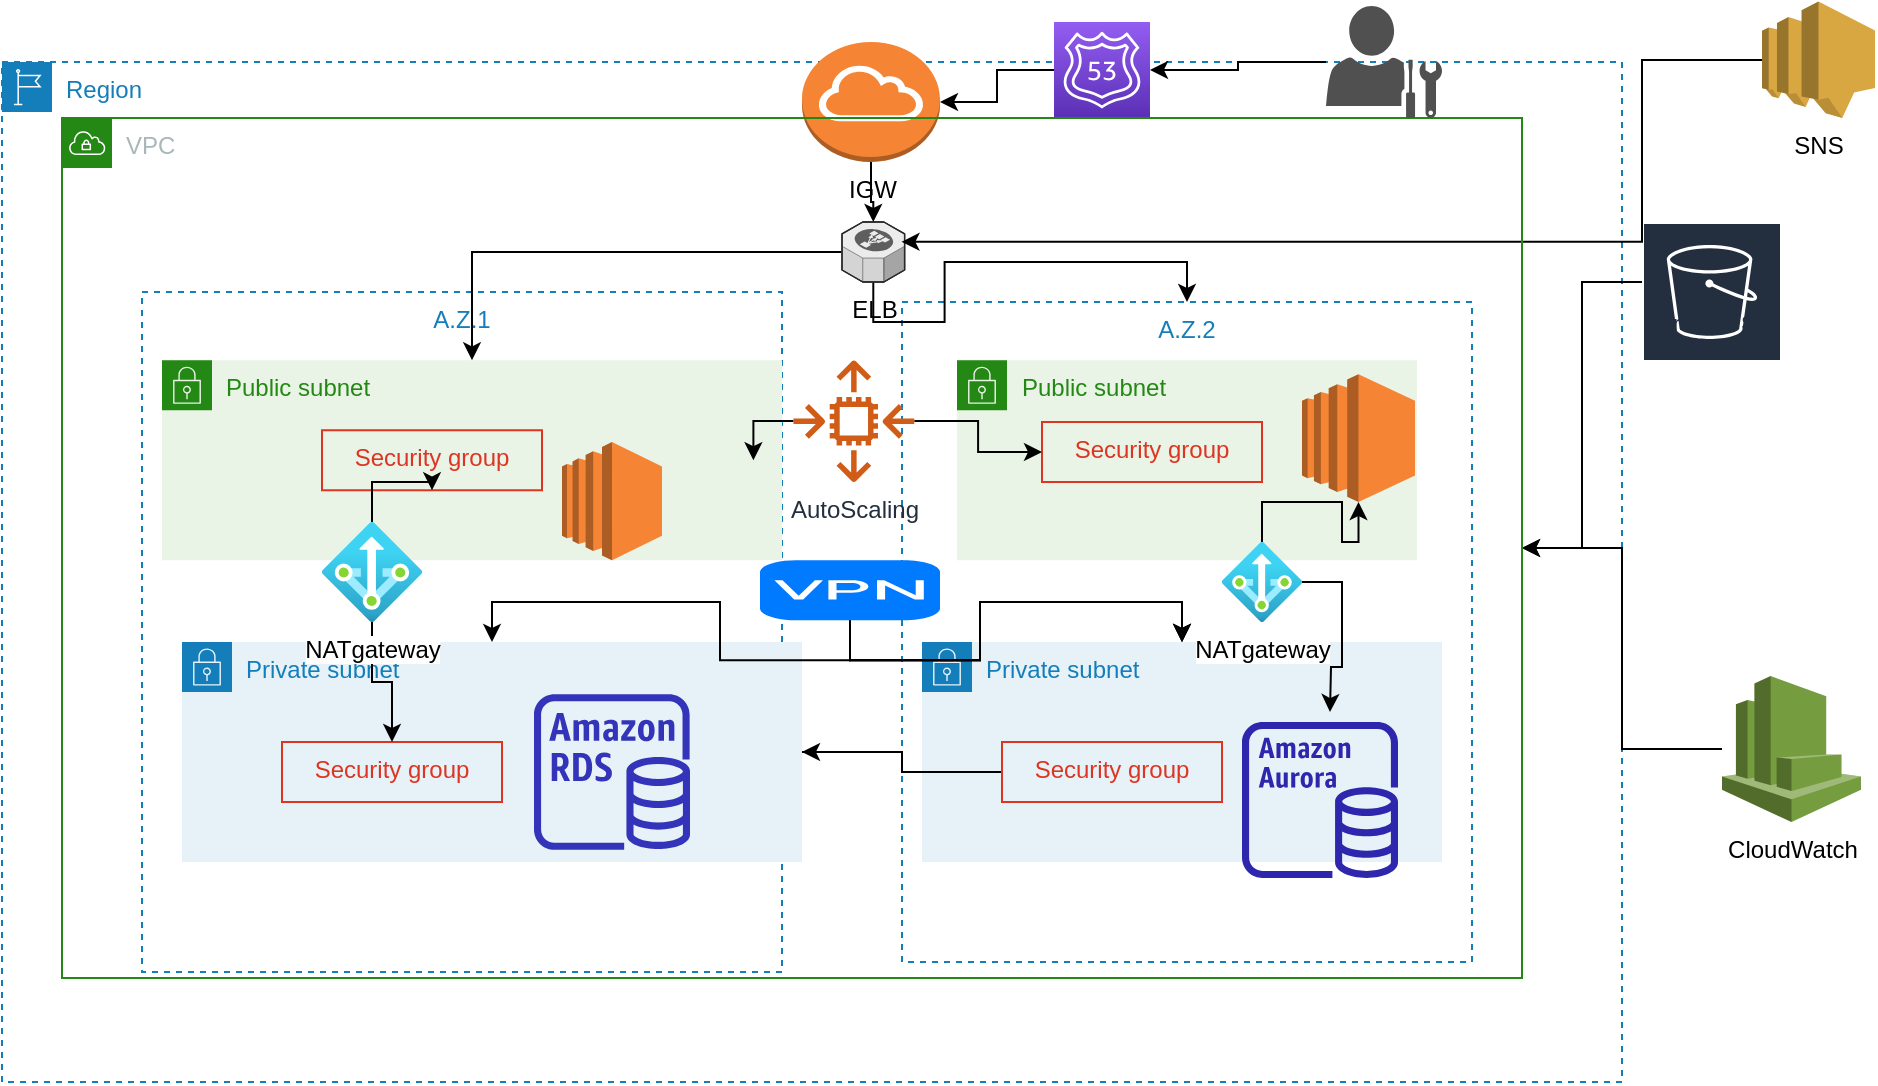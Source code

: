 <mxfile version="15.7.2" type="github">
  <diagram id="_2Zt2UluWWl2sxyEjNhr" name="Page-1">
    <mxGraphModel dx="868" dy="393" grid="1" gridSize="10" guides="1" tooltips="1" connect="1" arrows="1" fold="1" page="1" pageScale="1" pageWidth="827" pageHeight="1169" math="0" shadow="0">
      <root>
        <mxCell id="0" />
        <mxCell id="1" parent="0" />
        <object label="Region" id="vE6ESvZn7HaGInk55aeK-2">
          <mxCell style="points=[[0,0],[0.25,0],[0.5,0],[0.75,0],[1,0],[1,0.25],[1,0.5],[1,0.75],[1,1],[0.75,1],[0.5,1],[0.25,1],[0,1],[0,0.75],[0,0.5],[0,0.25]];outlineConnect=0;gradientColor=none;html=1;whiteSpace=wrap;fontSize=12;fontStyle=0;shape=mxgraph.aws4.group;grIcon=mxgraph.aws4.group_region;strokeColor=#147EBA;fillColor=none;verticalAlign=top;align=left;spacingLeft=30;fontColor=#147EBA;dashed=1;" parent="1" vertex="1">
            <mxGeometry x="10" y="40" width="810" height="510" as="geometry" />
          </mxCell>
        </object>
        <object label="A.Z.1" id="PGjBq-9Oce2ONohRSMD0-1">
          <mxCell style="fillColor=none;strokeColor=#147EBA;dashed=1;verticalAlign=top;fontStyle=0;fontColor=#147EBA;" parent="1" vertex="1">
            <mxGeometry x="80" y="155" width="320" height="340" as="geometry" />
          </mxCell>
        </object>
        <mxCell id="PGjBq-9Oce2ONohRSMD0-2" value="A.Z.2" style="fillColor=none;strokeColor=#147EBA;dashed=1;verticalAlign=top;fontStyle=0;fontColor=#147EBA;" parent="1" vertex="1">
          <mxGeometry x="460" y="160" width="285" height="330" as="geometry" />
        </mxCell>
        <mxCell id="PGjBq-9Oce2ONohRSMD0-17" value="" style="edgeStyle=orthogonalEdgeStyle;rounded=0;orthogonalLoop=1;jettySize=auto;html=1;" parent="1" source="PGjBq-9Oce2ONohRSMD0-3" target="PGjBq-9Oce2ONohRSMD0-4" edge="1">
          <mxGeometry relative="1" as="geometry" />
        </mxCell>
        <mxCell id="PGjBq-9Oce2ONohRSMD0-29" value="" style="edgeStyle=orthogonalEdgeStyle;rounded=0;orthogonalLoop=1;jettySize=auto;html=1;" parent="1" source="PGjBq-9Oce2ONohRSMD0-3" target="PGjBq-9Oce2ONohRSMD0-2" edge="1">
          <mxGeometry relative="1" as="geometry" />
        </mxCell>
        <mxCell id="PGjBq-9Oce2ONohRSMD0-3" value="ELB" style="verticalLabelPosition=bottom;html=1;verticalAlign=top;strokeWidth=1;align=center;outlineConnect=0;dashed=0;outlineConnect=0;shape=mxgraph.aws3d.elasticLoadBalancing;fillColor=#ECECEC;strokeColor=#5E5E5E;aspect=fixed;" parent="1" vertex="1">
          <mxGeometry x="430" y="120" width="31.31" height="30" as="geometry" />
        </mxCell>
        <mxCell id="PGjBq-9Oce2ONohRSMD0-4" value="Public subnet" style="points=[[0,0],[0.25,0],[0.5,0],[0.75,0],[1,0],[1,0.25],[1,0.5],[1,0.75],[1,1],[0.75,1],[0.5,1],[0.25,1],[0,1],[0,0.75],[0,0.5],[0,0.25]];outlineConnect=0;gradientColor=none;html=1;whiteSpace=wrap;fontSize=12;fontStyle=0;shape=mxgraph.aws4.group;grIcon=mxgraph.aws4.group_security_group;grStroke=0;strokeColor=#248814;fillColor=#E9F3E6;verticalAlign=top;align=left;spacingLeft=30;fontColor=#248814;dashed=0;" parent="1" vertex="1">
          <mxGeometry x="90" y="189.13" width="310" height="100" as="geometry" />
        </mxCell>
        <mxCell id="PGjBq-9Oce2ONohRSMD0-5" value="Public subnet" style="points=[[0,0],[0.25,0],[0.5,0],[0.75,0],[1,0],[1,0.25],[1,0.5],[1,0.75],[1,1],[0.75,1],[0.5,1],[0.25,1],[0,1],[0,0.75],[0,0.5],[0,0.25]];outlineConnect=0;gradientColor=none;html=1;whiteSpace=wrap;fontSize=12;fontStyle=0;shape=mxgraph.aws4.group;grIcon=mxgraph.aws4.group_security_group;grStroke=0;strokeColor=#248814;fillColor=#E9F3E6;verticalAlign=top;align=left;spacingLeft=30;fontColor=#248814;dashed=0;" parent="1" vertex="1">
          <mxGeometry x="487.5" y="189.13" width="230" height="100" as="geometry" />
        </mxCell>
        <mxCell id="PGjBq-9Oce2ONohRSMD0-19" value="" style="edgeStyle=orthogonalEdgeStyle;rounded=0;orthogonalLoop=1;jettySize=auto;html=1;" parent="1" source="PGjBq-9Oce2ONohRSMD0-6" target="PGjBq-9Oce2ONohRSMD0-12" edge="1">
          <mxGeometry relative="1" as="geometry" />
        </mxCell>
        <mxCell id="PGjBq-9Oce2ONohRSMD0-6" value="Private subnet" style="points=[[0,0],[0.25,0],[0.5,0],[0.75,0],[1,0],[1,0.25],[1,0.5],[1,0.75],[1,1],[0.75,1],[0.5,1],[0.25,1],[0,1],[0,0.75],[0,0.5],[0,0.25]];outlineConnect=0;gradientColor=none;html=1;whiteSpace=wrap;fontSize=12;fontStyle=0;shape=mxgraph.aws4.group;grIcon=mxgraph.aws4.group_security_group;grStroke=0;strokeColor=#147EBA;fillColor=#E6F2F8;verticalAlign=top;align=left;spacingLeft=30;fontColor=#147EBA;dashed=0;" parent="1" vertex="1">
          <mxGeometry x="100" y="330" width="310" height="110" as="geometry" />
        </mxCell>
        <mxCell id="PGjBq-9Oce2ONohRSMD0-7" value="Private subnet" style="points=[[0,0],[0.25,0],[0.5,0],[0.75,0],[1,0],[1,0.25],[1,0.5],[1,0.75],[1,1],[0.75,1],[0.5,1],[0.25,1],[0,1],[0,0.75],[0,0.5],[0,0.25]];outlineConnect=0;gradientColor=none;html=1;whiteSpace=wrap;fontSize=12;fontStyle=0;shape=mxgraph.aws4.group;grIcon=mxgraph.aws4.group_security_group;grStroke=0;strokeColor=#147EBA;fillColor=#E6F2F8;verticalAlign=top;align=left;spacingLeft=30;fontColor=#147EBA;dashed=0;" parent="1" vertex="1">
          <mxGeometry x="470" y="330" width="260" height="110" as="geometry" />
        </mxCell>
        <mxCell id="PGjBq-9Oce2ONohRSMD0-30" value="" style="edgeStyle=orthogonalEdgeStyle;rounded=0;orthogonalLoop=1;jettySize=auto;html=1;" parent="1" source="PGjBq-9Oce2ONohRSMD0-8" target="PGjBq-9Oce2ONohRSMD0-7" edge="1">
          <mxGeometry relative="1" as="geometry" />
        </mxCell>
        <mxCell id="PGjBq-9Oce2ONohRSMD0-31" value="" style="edgeStyle=orthogonalEdgeStyle;rounded=0;orthogonalLoop=1;jettySize=auto;html=1;" parent="1" source="PGjBq-9Oce2ONohRSMD0-8" target="PGjBq-9Oce2ONohRSMD0-7" edge="1">
          <mxGeometry relative="1" as="geometry" />
        </mxCell>
        <mxCell id="PGjBq-9Oce2ONohRSMD0-32" value="" style="edgeStyle=orthogonalEdgeStyle;rounded=0;orthogonalLoop=1;jettySize=auto;html=1;" parent="1" source="PGjBq-9Oce2ONohRSMD0-8" target="PGjBq-9Oce2ONohRSMD0-7" edge="1">
          <mxGeometry relative="1" as="geometry" />
        </mxCell>
        <mxCell id="PGjBq-9Oce2ONohRSMD0-33" value="" style="edgeStyle=orthogonalEdgeStyle;rounded=0;orthogonalLoop=1;jettySize=auto;html=1;" parent="1" source="PGjBq-9Oce2ONohRSMD0-8" target="PGjBq-9Oce2ONohRSMD0-6" edge="1">
          <mxGeometry relative="1" as="geometry" />
        </mxCell>
        <mxCell id="PGjBq-9Oce2ONohRSMD0-8" value="" style="html=1;strokeWidth=1;shadow=0;dashed=0;shape=mxgraph.ios7.misc.vpn;fillColor=#007AFF;strokeColor=none;buttonText=;strokeColor2=#222222;fontColor=#222222;fontSize=8;verticalLabelPosition=bottom;verticalAlign=top;align=center;" parent="1" vertex="1">
          <mxGeometry x="389" y="289.13" width="90" height="30" as="geometry" />
        </mxCell>
        <mxCell id="PGjBq-9Oce2ONohRSMD0-9" value="Security group" style="fillColor=none;strokeColor=#DD3522;verticalAlign=top;fontStyle=0;fontColor=#DD3522;" parent="1" vertex="1">
          <mxGeometry x="170" y="224.13" width="110" height="30" as="geometry" />
        </mxCell>
        <mxCell id="PGjBq-9Oce2ONohRSMD0-10" value="Security group" style="fillColor=none;strokeColor=#DD3522;verticalAlign=top;fontStyle=0;fontColor=#DD3522;" parent="1" vertex="1">
          <mxGeometry x="530" y="220" width="110" height="30" as="geometry" />
        </mxCell>
        <mxCell id="PGjBq-9Oce2ONohRSMD0-11" value="Security group" style="fillColor=none;strokeColor=#DD3522;verticalAlign=top;fontStyle=0;fontColor=#DD3522;" parent="1" vertex="1">
          <mxGeometry x="150" y="380" width="110" height="30" as="geometry" />
        </mxCell>
        <mxCell id="PGjBq-9Oce2ONohRSMD0-20" value="" style="edgeStyle=orthogonalEdgeStyle;rounded=0;orthogonalLoop=1;jettySize=auto;html=1;" parent="1" source="PGjBq-9Oce2ONohRSMD0-12" target="PGjBq-9Oce2ONohRSMD0-6" edge="1">
          <mxGeometry relative="1" as="geometry" />
        </mxCell>
        <mxCell id="PGjBq-9Oce2ONohRSMD0-12" value="Security group" style="fillColor=none;strokeColor=#DD3522;verticalAlign=top;fontStyle=0;fontColor=#DD3522;" parent="1" vertex="1">
          <mxGeometry x="510" y="380" width="110" height="30" as="geometry" />
        </mxCell>
        <mxCell id="PGjBq-9Oce2ONohRSMD0-27" value="" style="edgeStyle=orthogonalEdgeStyle;rounded=0;orthogonalLoop=1;jettySize=auto;html=1;" parent="1" source="PGjBq-9Oce2ONohRSMD0-13" target="PGjBq-9Oce2ONohRSMD0-3" edge="1">
          <mxGeometry relative="1" as="geometry" />
        </mxCell>
        <mxCell id="PGjBq-9Oce2ONohRSMD0-13" value="IGW" style="outlineConnect=0;dashed=0;verticalLabelPosition=bottom;verticalAlign=top;align=center;html=1;shape=mxgraph.aws3.internet_gateway;fillColor=#F58534;gradientColor=none;" parent="1" vertex="1">
          <mxGeometry x="410" y="30" width="69" height="60" as="geometry" />
        </mxCell>
        <mxCell id="PGjBq-9Oce2ONohRSMD0-15" value="" style="edgeStyle=orthogonalEdgeStyle;rounded=0;orthogonalLoop=1;jettySize=auto;html=1;" parent="1" source="PGjBq-9Oce2ONohRSMD0-14" target="PGjBq-9Oce2ONohRSMD0-13" edge="1">
          <mxGeometry relative="1" as="geometry" />
        </mxCell>
        <mxCell id="PGjBq-9Oce2ONohRSMD0-14" value="" style="points=[[0,0,0],[0.25,0,0],[0.5,0,0],[0.75,0,0],[1,0,0],[0,1,0],[0.25,1,0],[0.5,1,0],[0.75,1,0],[1,1,0],[0,0.25,0],[0,0.5,0],[0,0.75,0],[1,0.25,0],[1,0.5,0],[1,0.75,0]];outlineConnect=0;fontColor=#232F3E;gradientColor=#945DF2;gradientDirection=north;fillColor=#5A30B5;strokeColor=#ffffff;dashed=0;verticalLabelPosition=bottom;verticalAlign=top;align=center;html=1;fontSize=12;fontStyle=0;aspect=fixed;shape=mxgraph.aws4.resourceIcon;resIcon=mxgraph.aws4.route_53;" parent="1" vertex="1">
          <mxGeometry x="536" y="20" width="48" height="48" as="geometry" />
        </mxCell>
        <mxCell id="SyUqc8Cnyep-tpynHV66-2" style="edgeStyle=orthogonalEdgeStyle;rounded=0;orthogonalLoop=1;jettySize=auto;html=1;" edge="1" parent="1" source="PGjBq-9Oce2ONohRSMD0-21" target="vE6ESvZn7HaGInk55aeK-3">
          <mxGeometry relative="1" as="geometry" />
        </mxCell>
        <mxCell id="PGjBq-9Oce2ONohRSMD0-21" value="Amazon S3" style="outlineConnect=0;fontColor=#232F3E;gradientColor=none;strokeColor=#ffffff;fillColor=#232F3E;dashed=0;verticalLabelPosition=middle;verticalAlign=bottom;align=center;html=1;whiteSpace=wrap;fontSize=10;fontStyle=1;spacing=3;shape=mxgraph.aws4.productIcon;prIcon=mxgraph.aws4.s3;" parent="1" vertex="1">
          <mxGeometry x="830" y="120" width="70" height="60" as="geometry" />
        </mxCell>
        <mxCell id="SyUqc8Cnyep-tpynHV66-4" style="edgeStyle=orthogonalEdgeStyle;rounded=0;orthogonalLoop=1;jettySize=auto;html=1;entryX=0.575;entryY=0.144;entryDx=0;entryDy=0;entryPerimeter=0;" edge="1" parent="1" source="PGjBq-9Oce2ONohRSMD0-22" target="vE6ESvZn7HaGInk55aeK-3">
          <mxGeometry relative="1" as="geometry" />
        </mxCell>
        <mxCell id="PGjBq-9Oce2ONohRSMD0-22" value="SNS" style="outlineConnect=0;dashed=0;verticalLabelPosition=bottom;verticalAlign=top;align=center;html=1;shape=mxgraph.aws3.sns;fillColor=#D9A741;gradientColor=none;" parent="1" vertex="1">
          <mxGeometry x="890" y="9.75" width="56.5" height="58.25" as="geometry" />
        </mxCell>
        <mxCell id="SyUqc8Cnyep-tpynHV66-3" style="edgeStyle=orthogonalEdgeStyle;rounded=0;orthogonalLoop=1;jettySize=auto;html=1;" edge="1" parent="1" source="PGjBq-9Oce2ONohRSMD0-23" target="vE6ESvZn7HaGInk55aeK-3">
          <mxGeometry relative="1" as="geometry" />
        </mxCell>
        <mxCell id="PGjBq-9Oce2ONohRSMD0-23" value="CloudWatch" style="outlineConnect=0;dashed=0;verticalLabelPosition=bottom;verticalAlign=top;align=center;html=1;shape=mxgraph.aws3.cloudwatch;fillColor=#759C3E;gradientColor=none;" parent="1" vertex="1">
          <mxGeometry x="870" y="347" width="69.5" height="73" as="geometry" />
        </mxCell>
        <mxCell id="PGjBq-9Oce2ONohRSMD0-38" value="" style="edgeStyle=orthogonalEdgeStyle;rounded=0;orthogonalLoop=1;jettySize=auto;html=1;" parent="1" source="PGjBq-9Oce2ONohRSMD0-37" target="PGjBq-9Oce2ONohRSMD0-4" edge="1">
          <mxGeometry relative="1" as="geometry" />
        </mxCell>
        <mxCell id="PGjBq-9Oce2ONohRSMD0-39" value="" style="edgeStyle=orthogonalEdgeStyle;rounded=0;orthogonalLoop=1;jettySize=auto;html=1;" parent="1" source="PGjBq-9Oce2ONohRSMD0-37" target="PGjBq-9Oce2ONohRSMD0-10" edge="1">
          <mxGeometry relative="1" as="geometry" />
        </mxCell>
        <mxCell id="PGjBq-9Oce2ONohRSMD0-37" value="AutoScaling" style="outlineConnect=0;fontColor=#232F3E;gradientColor=none;fillColor=#D05C17;strokeColor=none;dashed=0;verticalLabelPosition=bottom;verticalAlign=top;align=center;html=1;fontSize=12;fontStyle=0;aspect=fixed;pointerEvents=1;shape=mxgraph.aws4.auto_scaling2;" parent="1" vertex="1">
          <mxGeometry x="405.5" y="189.13" width="60.87" height="60.87" as="geometry" />
        </mxCell>
        <mxCell id="PGjBq-9Oce2ONohRSMD0-40" value="" style="outlineConnect=0;dashed=0;verticalLabelPosition=bottom;verticalAlign=top;align=center;html=1;shape=mxgraph.aws3.ec2;fillColor=#F58534;gradientColor=none;" parent="1" vertex="1">
          <mxGeometry x="290" y="230" width="50" height="59.13" as="geometry" />
        </mxCell>
        <mxCell id="PGjBq-9Oce2ONohRSMD0-41" value="" style="outlineConnect=0;dashed=0;verticalLabelPosition=bottom;verticalAlign=top;align=center;html=1;shape=mxgraph.aws3.ec2;fillColor=#F58534;gradientColor=none;" parent="1" vertex="1">
          <mxGeometry x="660" y="196.13" width="56.5" height="63.87" as="geometry" />
        </mxCell>
        <mxCell id="vE6ESvZn7HaGInk55aeK-3" value="VPC" style="points=[[0,0],[0.25,0],[0.5,0],[0.75,0],[1,0],[1,0.25],[1,0.5],[1,0.75],[1,1],[0.75,1],[0.5,1],[0.25,1],[0,1],[0,0.75],[0,0.5],[0,0.25]];outlineConnect=0;gradientColor=none;html=1;whiteSpace=wrap;fontSize=12;fontStyle=0;shape=mxgraph.aws4.group;grIcon=mxgraph.aws4.group_vpc;strokeColor=#248814;fillColor=none;verticalAlign=top;align=left;spacingLeft=30;fontColor=#AAB7B8;dashed=0;" parent="1" vertex="1">
          <mxGeometry x="40" y="68" width="730" height="430" as="geometry" />
        </mxCell>
        <mxCell id="PGjBq-9Oce2ONohRSMD0-47" value="" style="edgeStyle=orthogonalEdgeStyle;rounded=0;orthogonalLoop=1;jettySize=auto;html=1;" parent="1" source="PGjBq-9Oce2ONohRSMD0-46" target="PGjBq-9Oce2ONohRSMD0-14" edge="1">
          <mxGeometry relative="1" as="geometry" />
        </mxCell>
        <mxCell id="PGjBq-9Oce2ONohRSMD0-46" value="" style="pointerEvents=1;shadow=0;dashed=0;html=1;strokeColor=none;fillColor=#505050;labelPosition=center;verticalLabelPosition=bottom;verticalAlign=top;outlineConnect=0;align=center;shape=mxgraph.office.users.administrator;" parent="1" vertex="1">
          <mxGeometry x="672" y="12" width="58" height="56" as="geometry" />
        </mxCell>
        <mxCell id="PGjBq-9Oce2ONohRSMD0-49" value="" style="outlineConnect=0;fontColor=#232F3E;gradientColor=none;fillColor=#3334B9;strokeColor=none;dashed=0;verticalLabelPosition=bottom;verticalAlign=top;align=center;html=1;fontSize=12;fontStyle=0;aspect=fixed;pointerEvents=1;shape=mxgraph.aws4.rds_instance;" parent="1" vertex="1">
          <mxGeometry x="276" y="356" width="78" height="78" as="geometry" />
        </mxCell>
        <mxCell id="PGjBq-9Oce2ONohRSMD0-55" value="" style="edgeStyle=orthogonalEdgeStyle;rounded=0;orthogonalLoop=1;jettySize=auto;html=1;" parent="1" source="PGjBq-9Oce2ONohRSMD0-51" edge="1">
          <mxGeometry relative="1" as="geometry">
            <mxPoint x="674" y="365" as="targetPoint" />
          </mxGeometry>
        </mxCell>
        <mxCell id="PGjBq-9Oce2ONohRSMD0-56" value="" style="edgeStyle=orthogonalEdgeStyle;rounded=0;orthogonalLoop=1;jettySize=auto;html=1;" parent="1" source="PGjBq-9Oce2ONohRSMD0-51" target="PGjBq-9Oce2ONohRSMD0-41" edge="1">
          <mxGeometry relative="1" as="geometry" />
        </mxCell>
        <mxCell id="PGjBq-9Oce2ONohRSMD0-51" value="NATgateway" style="aspect=fixed;html=1;points=[];align=center;image;fontSize=12;image=img/lib/azure2/networking/NAT.svg;" parent="1" vertex="1">
          <mxGeometry x="620" y="280" width="40" height="40" as="geometry" />
        </mxCell>
        <mxCell id="PGjBq-9Oce2ONohRSMD0-53" value="" style="edgeStyle=orthogonalEdgeStyle;rounded=0;orthogonalLoop=1;jettySize=auto;html=1;" parent="1" source="PGjBq-9Oce2ONohRSMD0-52" target="PGjBq-9Oce2ONohRSMD0-9" edge="1">
          <mxGeometry relative="1" as="geometry" />
        </mxCell>
        <mxCell id="PGjBq-9Oce2ONohRSMD0-54" value="" style="edgeStyle=orthogonalEdgeStyle;rounded=0;orthogonalLoop=1;jettySize=auto;html=1;" parent="1" source="PGjBq-9Oce2ONohRSMD0-52" target="PGjBq-9Oce2ONohRSMD0-11" edge="1">
          <mxGeometry relative="1" as="geometry" />
        </mxCell>
        <mxCell id="PGjBq-9Oce2ONohRSMD0-52" value="NATgateway" style="aspect=fixed;html=1;points=[];align=center;image;fontSize=12;image=img/lib/azure2/networking/NAT.svg;" parent="1" vertex="1">
          <mxGeometry x="170" y="270" width="50" height="50" as="geometry" />
        </mxCell>
        <mxCell id="SyUqc8Cnyep-tpynHV66-5" value="" style="sketch=0;outlineConnect=0;fontColor=#232F3E;gradientColor=none;fillColor=#2E27AD;strokeColor=none;dashed=0;verticalLabelPosition=bottom;verticalAlign=top;align=center;html=1;fontSize=12;fontStyle=0;aspect=fixed;pointerEvents=1;shape=mxgraph.aws4.aurora_instance;" vertex="1" parent="1">
          <mxGeometry x="630" y="370" width="78" height="78" as="geometry" />
        </mxCell>
      </root>
    </mxGraphModel>
  </diagram>
</mxfile>
